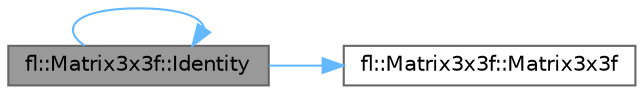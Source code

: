 digraph "fl::Matrix3x3f::Identity"
{
 // INTERACTIVE_SVG=YES
 // LATEX_PDF_SIZE
  bgcolor="transparent";
  edge [fontname=Helvetica,fontsize=10,labelfontname=Helvetica,labelfontsize=10];
  node [fontname=Helvetica,fontsize=10,shape=box,height=0.2,width=0.4];
  rankdir="LR";
  Node1 [id="Node000001",label="fl::Matrix3x3f::Identity",height=0.2,width=0.4,color="gray40", fillcolor="grey60", style="filled", fontcolor="black",tooltip=" "];
  Node1 -> Node2 [id="edge1_Node000001_Node000002",color="steelblue1",style="solid",tooltip=" "];
  Node2 [id="Node000002",label="fl::Matrix3x3f::Matrix3x3f",height=0.2,width=0.4,color="grey40", fillcolor="white", style="filled",URL="$d3/d54/structfl_1_1_matrix3x3f_ab7c5a2d3561b4eb0517a8353a69a23d8.html#ab7c5a2d3561b4eb0517a8353a69a23d8",tooltip=" "];
  Node1 -> Node1 [id="edge2_Node000001_Node000001",color="steelblue1",style="solid",tooltip=" "];
}
